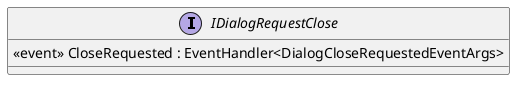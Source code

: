 @startuml
interface IDialogRequestClose {
     <<event>> CloseRequested : EventHandler<DialogCloseRequestedEventArgs> 
}
@enduml
